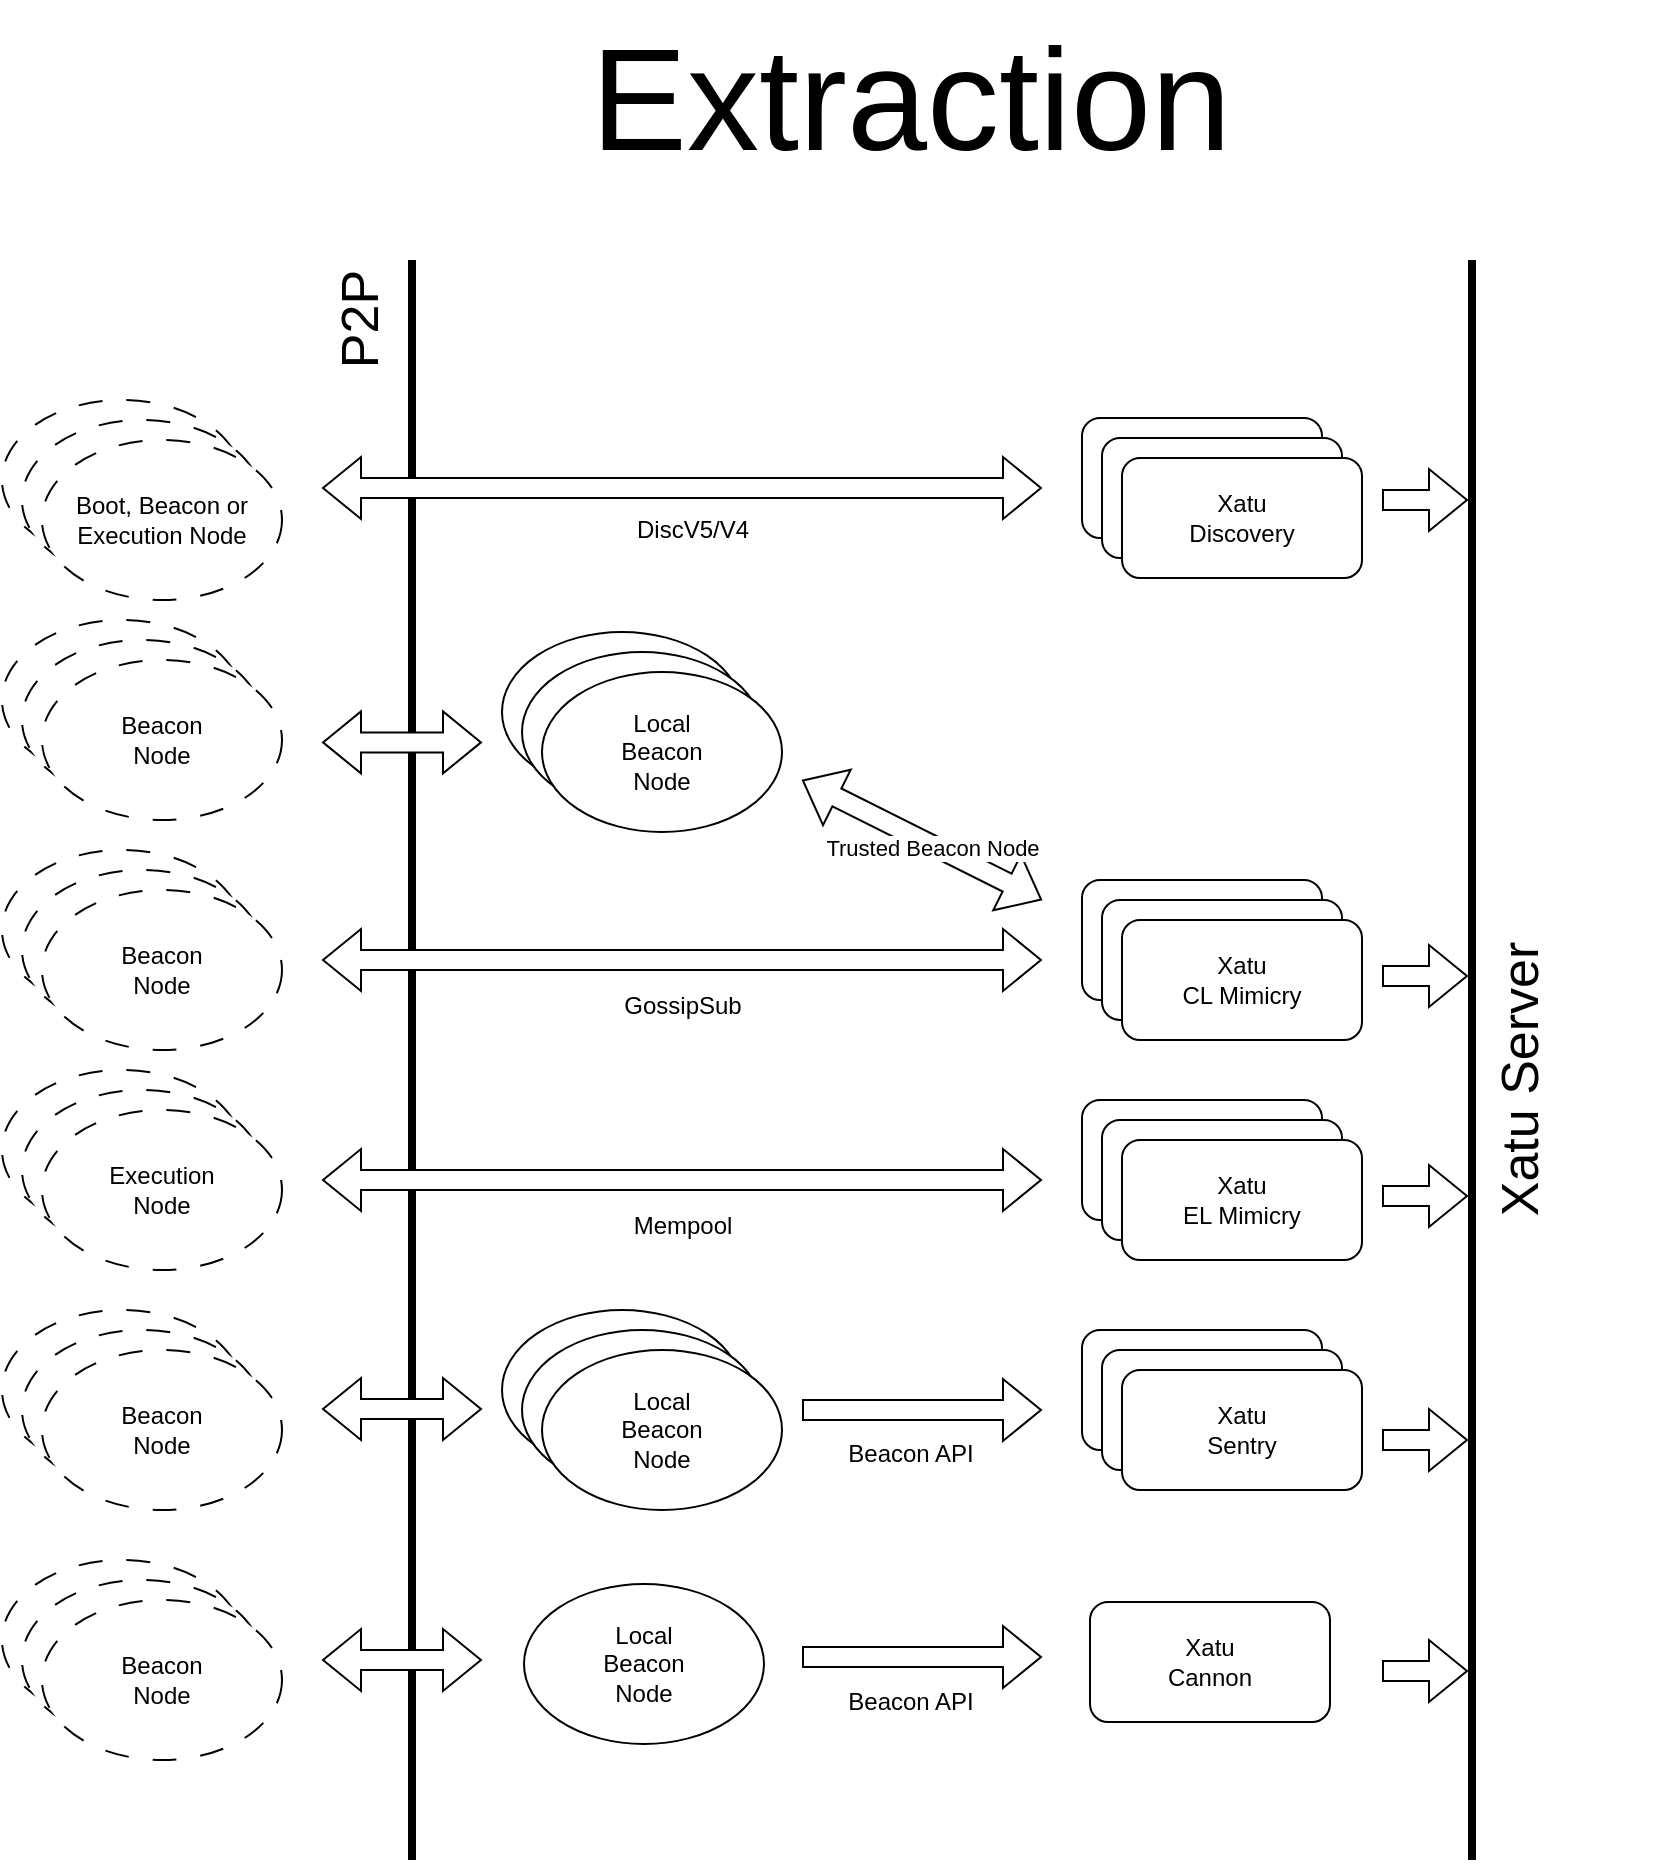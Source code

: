 <mxfile version="24.4.9" type="device">
  <diagram name="Page-1" id="C-gSGhS6DwZVMb5Ih0E1">
    <mxGraphModel dx="4180" dy="3068" grid="1" gridSize="10" guides="1" tooltips="1" connect="1" arrows="1" fold="1" page="1" pageScale="1" pageWidth="827" pageHeight="1169" math="0" shadow="0">
      <root>
        <mxCell id="0" />
        <mxCell id="1" parent="0" />
        <mxCell id="4adLAbBFUJfoV-RoXIzL-23" value="" style="group" vertex="1" connectable="0" parent="1">
          <mxGeometry x="140" y="-40" width="80" height="800" as="geometry" />
        </mxCell>
        <mxCell id="4adLAbBFUJfoV-RoXIzL-19" value="" style="line;strokeWidth=4;direction=south;html=1;perimeter=backbonePerimeter;points=[];outlineConnect=0;" vertex="1" parent="4adLAbBFUJfoV-RoXIzL-23">
          <mxGeometry x="20" width="10" height="800" as="geometry" />
        </mxCell>
        <mxCell id="4adLAbBFUJfoV-RoXIzL-63" value="" style="shape=flexArrow;endArrow=classic;startArrow=classic;html=1;rounded=0;fillColor=default;" edge="1" parent="4adLAbBFUJfoV-RoXIzL-23">
          <mxGeometry width="100" height="100" relative="1" as="geometry">
            <mxPoint x="-20" y="241.195" as="sourcePoint" />
            <mxPoint x="60" y="241.195" as="targetPoint" />
          </mxGeometry>
        </mxCell>
        <mxCell id="4adLAbBFUJfoV-RoXIzL-150" value="" style="shape=flexArrow;endArrow=classic;startArrow=classic;html=1;rounded=0;fillColor=default;" edge="1" parent="4adLAbBFUJfoV-RoXIzL-23">
          <mxGeometry width="100" height="100" relative="1" as="geometry">
            <mxPoint x="-20" y="700" as="sourcePoint" />
            <mxPoint x="60" y="700" as="targetPoint" />
          </mxGeometry>
        </mxCell>
        <mxCell id="4adLAbBFUJfoV-RoXIzL-14" value="" style="group" vertex="1" connectable="0" parent="1">
          <mxGeometry x="210" y="485" width="430" height="100" as="geometry" />
        </mxCell>
        <mxCell id="4adLAbBFUJfoV-RoXIzL-4" value="" style="group" vertex="1" connectable="0" parent="4adLAbBFUJfoV-RoXIzL-14">
          <mxGeometry x="290" y="10" width="140" height="80" as="geometry" />
        </mxCell>
        <mxCell id="4adLAbBFUJfoV-RoXIzL-1" value="" style="rounded=1;whiteSpace=wrap;html=1;" vertex="1" parent="4adLAbBFUJfoV-RoXIzL-4">
          <mxGeometry width="120" height="60" as="geometry" />
        </mxCell>
        <mxCell id="4adLAbBFUJfoV-RoXIzL-2" value="" style="rounded=1;whiteSpace=wrap;html=1;" vertex="1" parent="4adLAbBFUJfoV-RoXIzL-4">
          <mxGeometry x="10" y="10" width="120" height="60" as="geometry" />
        </mxCell>
        <mxCell id="4adLAbBFUJfoV-RoXIzL-3" value="Xatu&lt;div&gt;Sentry&lt;/div&gt;" style="rounded=1;whiteSpace=wrap;html=1;" vertex="1" parent="4adLAbBFUJfoV-RoXIzL-4">
          <mxGeometry x="20" y="20" width="120" height="60" as="geometry" />
        </mxCell>
        <mxCell id="4adLAbBFUJfoV-RoXIzL-8" value="" style="group" vertex="1" connectable="0" parent="4adLAbBFUJfoV-RoXIzL-14">
          <mxGeometry width="140" height="100" as="geometry" />
        </mxCell>
        <mxCell id="4adLAbBFUJfoV-RoXIzL-5" value="" style="ellipse;whiteSpace=wrap;html=1;" vertex="1" parent="4adLAbBFUJfoV-RoXIzL-8">
          <mxGeometry width="120" height="80" as="geometry" />
        </mxCell>
        <mxCell id="4adLAbBFUJfoV-RoXIzL-6" value="" style="ellipse;whiteSpace=wrap;html=1;" vertex="1" parent="4adLAbBFUJfoV-RoXIzL-8">
          <mxGeometry x="10" y="10" width="120" height="80" as="geometry" />
        </mxCell>
        <mxCell id="4adLAbBFUJfoV-RoXIzL-7" value="Local&lt;br&gt;Beacon&lt;br&gt;Node" style="ellipse;whiteSpace=wrap;html=1;" vertex="1" parent="4adLAbBFUJfoV-RoXIzL-8">
          <mxGeometry x="20" y="20" width="120" height="80" as="geometry" />
        </mxCell>
        <mxCell id="4adLAbBFUJfoV-RoXIzL-27" value="" style="group" vertex="1" connectable="0" parent="4adLAbBFUJfoV-RoXIzL-8">
          <mxGeometry x="-250" width="140" height="100" as="geometry" />
        </mxCell>
        <mxCell id="4adLAbBFUJfoV-RoXIzL-24" value="" style="ellipse;whiteSpace=wrap;html=1;dashed=1;dashPattern=12 12;" vertex="1" parent="4adLAbBFUJfoV-RoXIzL-27">
          <mxGeometry width="120" height="80" as="geometry" />
        </mxCell>
        <mxCell id="4adLAbBFUJfoV-RoXIzL-25" value="" style="ellipse;whiteSpace=wrap;html=1;dashed=1;dashPattern=12 12;" vertex="1" parent="4adLAbBFUJfoV-RoXIzL-27">
          <mxGeometry x="10" y="10" width="120" height="80" as="geometry" />
        </mxCell>
        <mxCell id="4adLAbBFUJfoV-RoXIzL-26" value="Beacon&lt;br&gt;Node" style="ellipse;whiteSpace=wrap;html=1;dashed=1;dashPattern=12 12;" vertex="1" parent="4adLAbBFUJfoV-RoXIzL-27">
          <mxGeometry x="20" y="20" width="120" height="80" as="geometry" />
        </mxCell>
        <mxCell id="4adLAbBFUJfoV-RoXIzL-39" value="" style="group" vertex="1" connectable="0" parent="4adLAbBFUJfoV-RoXIzL-27">
          <mxGeometry y="-120" width="140" height="100" as="geometry" />
        </mxCell>
        <mxCell id="4adLAbBFUJfoV-RoXIzL-36" value="" style="ellipse;whiteSpace=wrap;html=1;dashed=1;dashPattern=12 12;" vertex="1" parent="4adLAbBFUJfoV-RoXIzL-39">
          <mxGeometry width="120" height="80" as="geometry" />
        </mxCell>
        <mxCell id="4adLAbBFUJfoV-RoXIzL-37" value="" style="ellipse;whiteSpace=wrap;html=1;dashed=1;dashPattern=12 12;" vertex="1" parent="4adLAbBFUJfoV-RoXIzL-39">
          <mxGeometry x="10" y="10" width="120" height="80" as="geometry" />
        </mxCell>
        <mxCell id="4adLAbBFUJfoV-RoXIzL-38" value="Execution&lt;br&gt;Node" style="ellipse;whiteSpace=wrap;html=1;dashed=1;dashPattern=12 12;" vertex="1" parent="4adLAbBFUJfoV-RoXIzL-39">
          <mxGeometry x="20" y="20" width="120" height="80" as="geometry" />
        </mxCell>
        <mxCell id="4adLAbBFUJfoV-RoXIzL-40" value="" style="group" vertex="1" connectable="0" parent="4adLAbBFUJfoV-RoXIzL-39">
          <mxGeometry y="-110" width="140" height="100" as="geometry" />
        </mxCell>
        <mxCell id="4adLAbBFUJfoV-RoXIzL-41" value="" style="ellipse;whiteSpace=wrap;html=1;dashed=1;dashPattern=12 12;" vertex="1" parent="4adLAbBFUJfoV-RoXIzL-40">
          <mxGeometry width="120" height="80" as="geometry" />
        </mxCell>
        <mxCell id="4adLAbBFUJfoV-RoXIzL-42" value="" style="ellipse;whiteSpace=wrap;html=1;dashed=1;dashPattern=12 12;" vertex="1" parent="4adLAbBFUJfoV-RoXIzL-40">
          <mxGeometry x="10" y="10" width="120" height="80" as="geometry" />
        </mxCell>
        <mxCell id="4adLAbBFUJfoV-RoXIzL-43" value="Beacon&lt;br&gt;Node" style="ellipse;whiteSpace=wrap;html=1;dashed=1;dashPattern=12 12;" vertex="1" parent="4adLAbBFUJfoV-RoXIzL-40">
          <mxGeometry x="20" y="20" width="120" height="80" as="geometry" />
        </mxCell>
        <mxCell id="4adLAbBFUJfoV-RoXIzL-9" value="" style="shape=flexArrow;endArrow=classic;html=1;rounded=0;fillColor=default;" edge="1" parent="4adLAbBFUJfoV-RoXIzL-14">
          <mxGeometry width="50" height="50" relative="1" as="geometry">
            <mxPoint x="150" y="50" as="sourcePoint" />
            <mxPoint x="270" y="50" as="targetPoint" />
          </mxGeometry>
        </mxCell>
        <mxCell id="4adLAbBFUJfoV-RoXIzL-13" value="Beacon API" style="text;html=1;align=center;verticalAlign=middle;resizable=0;points=[];autosize=1;fillColor=default;rounded=1;glass=0;" vertex="1" parent="4adLAbBFUJfoV-RoXIzL-14">
          <mxGeometry x="159" y="57" width="90" height="30" as="geometry" />
        </mxCell>
        <mxCell id="4adLAbBFUJfoV-RoXIzL-18" value="" style="group" vertex="1" connectable="0" parent="1">
          <mxGeometry x="500" y="270" width="140" height="80" as="geometry" />
        </mxCell>
        <mxCell id="4adLAbBFUJfoV-RoXIzL-15" value="" style="rounded=1;whiteSpace=wrap;html=1;" vertex="1" parent="4adLAbBFUJfoV-RoXIzL-18">
          <mxGeometry width="120" height="60" as="geometry" />
        </mxCell>
        <mxCell id="4adLAbBFUJfoV-RoXIzL-16" value="" style="rounded=1;whiteSpace=wrap;html=1;" vertex="1" parent="4adLAbBFUJfoV-RoXIzL-18">
          <mxGeometry x="10" y="10" width="120" height="60" as="geometry" />
        </mxCell>
        <mxCell id="4adLAbBFUJfoV-RoXIzL-17" value="Xatu&lt;br&gt;CL Mimicry" style="rounded=1;whiteSpace=wrap;html=1;" vertex="1" parent="4adLAbBFUJfoV-RoXIzL-18">
          <mxGeometry x="20" y="20" width="120" height="60" as="geometry" />
        </mxCell>
        <mxCell id="4adLAbBFUJfoV-RoXIzL-48" value="" style="shape=flexArrow;endArrow=classic;startArrow=classic;html=1;rounded=0;fillColor=default;" edge="1" parent="1">
          <mxGeometry width="100" height="100" relative="1" as="geometry">
            <mxPoint x="120" y="310" as="sourcePoint" />
            <mxPoint x="480" y="310" as="targetPoint" />
          </mxGeometry>
        </mxCell>
        <mxCell id="4adLAbBFUJfoV-RoXIzL-34" value="Mempool" style="text;html=1;align=center;verticalAlign=middle;resizable=0;points=[];autosize=1;strokeColor=none;fillColor=default;rounded=1;" vertex="1" parent="1">
          <mxGeometry x="265" y="428" width="70" height="30" as="geometry" />
        </mxCell>
        <mxCell id="4adLAbBFUJfoV-RoXIzL-33" value="GossipSub" style="text;html=1;align=center;verticalAlign=middle;resizable=0;points=[];autosize=1;strokeColor=none;fillColor=default;rounded=1;" vertex="1" parent="1">
          <mxGeometry x="260" y="318" width="80" height="30" as="geometry" />
        </mxCell>
        <mxCell id="4adLAbBFUJfoV-RoXIzL-50" value="" style="shape=flexArrow;endArrow=classic;startArrow=classic;html=1;rounded=0;fillColor=default;" edge="1" parent="1">
          <mxGeometry width="100" height="100" relative="1" as="geometry">
            <mxPoint x="480" y="280" as="sourcePoint" />
            <mxPoint x="360" y="220" as="targetPoint" />
          </mxGeometry>
        </mxCell>
        <mxCell id="4adLAbBFUJfoV-RoXIzL-58" value="Trusted Beacon Node" style="edgeLabel;html=1;align=center;verticalAlign=middle;resizable=0;points=[];" vertex="1" connectable="0" parent="4adLAbBFUJfoV-RoXIzL-50">
          <mxGeometry x="-0.083" y="1" relative="1" as="geometry">
            <mxPoint as="offset" />
          </mxGeometry>
        </mxCell>
        <mxCell id="4adLAbBFUJfoV-RoXIzL-54" value="" style="group" vertex="1" connectable="0" parent="1">
          <mxGeometry x="210" y="146" width="140" height="100" as="geometry" />
        </mxCell>
        <mxCell id="4adLAbBFUJfoV-RoXIzL-51" value="" style="ellipse;whiteSpace=wrap;html=1;" vertex="1" parent="4adLAbBFUJfoV-RoXIzL-54">
          <mxGeometry width="120" height="80" as="geometry" />
        </mxCell>
        <mxCell id="4adLAbBFUJfoV-RoXIzL-52" value="" style="ellipse;whiteSpace=wrap;html=1;" vertex="1" parent="4adLAbBFUJfoV-RoXIzL-54">
          <mxGeometry x="10" y="10" width="120" height="80" as="geometry" />
        </mxCell>
        <mxCell id="4adLAbBFUJfoV-RoXIzL-53" value="Local&lt;br&gt;Beacon&lt;br&gt;Node" style="ellipse;whiteSpace=wrap;html=1;" vertex="1" parent="4adLAbBFUJfoV-RoXIzL-54">
          <mxGeometry x="20" y="20" width="120" height="80" as="geometry" />
        </mxCell>
        <mxCell id="4adLAbBFUJfoV-RoXIzL-56" value="" style="shape=flexArrow;endArrow=classic;startArrow=classic;html=1;rounded=0;fillColor=default;" edge="1" parent="1">
          <mxGeometry width="100" height="100" relative="1" as="geometry">
            <mxPoint x="120" y="534.5" as="sourcePoint" />
            <mxPoint x="200" y="534.5" as="targetPoint" />
          </mxGeometry>
        </mxCell>
        <mxCell id="4adLAbBFUJfoV-RoXIzL-59" value="" style="group" vertex="1" connectable="0" parent="1">
          <mxGeometry x="500" y="380" width="140" height="80" as="geometry" />
        </mxCell>
        <mxCell id="4adLAbBFUJfoV-RoXIzL-60" value="" style="rounded=1;whiteSpace=wrap;html=1;" vertex="1" parent="4adLAbBFUJfoV-RoXIzL-59">
          <mxGeometry width="120" height="60" as="geometry" />
        </mxCell>
        <mxCell id="4adLAbBFUJfoV-RoXIzL-61" value="" style="rounded=1;whiteSpace=wrap;html=1;" vertex="1" parent="4adLAbBFUJfoV-RoXIzL-59">
          <mxGeometry x="10" y="10" width="120" height="60" as="geometry" />
        </mxCell>
        <mxCell id="4adLAbBFUJfoV-RoXIzL-62" value="Xatu&lt;br&gt;EL Mimicry" style="rounded=1;whiteSpace=wrap;html=1;" vertex="1" parent="4adLAbBFUJfoV-RoXIzL-59">
          <mxGeometry x="20" y="20" width="120" height="60" as="geometry" />
        </mxCell>
        <mxCell id="4adLAbBFUJfoV-RoXIzL-64" value="" style="group" vertex="1" connectable="0" parent="1">
          <mxGeometry x="-40" y="140" width="140" height="100" as="geometry" />
        </mxCell>
        <mxCell id="4adLAbBFUJfoV-RoXIzL-65" value="" style="ellipse;whiteSpace=wrap;html=1;dashed=1;dashPattern=12 12;" vertex="1" parent="4adLAbBFUJfoV-RoXIzL-64">
          <mxGeometry width="120" height="80" as="geometry" />
        </mxCell>
        <mxCell id="4adLAbBFUJfoV-RoXIzL-66" value="" style="ellipse;whiteSpace=wrap;html=1;dashed=1;dashPattern=12 12;" vertex="1" parent="4adLAbBFUJfoV-RoXIzL-64">
          <mxGeometry x="10" y="10" width="120" height="80" as="geometry" />
        </mxCell>
        <mxCell id="4adLAbBFUJfoV-RoXIzL-67" value="Beacon&lt;br&gt;Node" style="ellipse;whiteSpace=wrap;html=1;dashed=1;dashPattern=12 12;" vertex="1" parent="4adLAbBFUJfoV-RoXIzL-64">
          <mxGeometry x="20" y="20" width="120" height="80" as="geometry" />
        </mxCell>
        <mxCell id="4adLAbBFUJfoV-RoXIzL-76" value="" style="group" vertex="1" connectable="0" parent="1">
          <mxGeometry x="500" y="39" width="140" height="80" as="geometry" />
        </mxCell>
        <mxCell id="4adLAbBFUJfoV-RoXIzL-77" value="" style="rounded=1;whiteSpace=wrap;html=1;" vertex="1" parent="4adLAbBFUJfoV-RoXIzL-76">
          <mxGeometry width="120" height="60" as="geometry" />
        </mxCell>
        <mxCell id="4adLAbBFUJfoV-RoXIzL-78" value="" style="rounded=1;whiteSpace=wrap;html=1;" vertex="1" parent="4adLAbBFUJfoV-RoXIzL-76">
          <mxGeometry x="10" y="10" width="120" height="60" as="geometry" />
        </mxCell>
        <mxCell id="4adLAbBFUJfoV-RoXIzL-79" value="Xatu&lt;br&gt;Discovery" style="rounded=1;whiteSpace=wrap;html=1;" vertex="1" parent="4adLAbBFUJfoV-RoXIzL-76">
          <mxGeometry x="20" y="20" width="120" height="60" as="geometry" />
        </mxCell>
        <mxCell id="4adLAbBFUJfoV-RoXIzL-21" value="&lt;font style=&quot;font-size: 26px;&quot;&gt;P2P&lt;/font&gt;" style="text;html=1;align=center;verticalAlign=middle;resizable=0;points=[];autosize=1;strokeColor=none;fillColor=default;rotation=-90;rounded=1;" vertex="1" parent="1">
          <mxGeometry x="104" y="-29.999" width="70" height="40" as="geometry" />
        </mxCell>
        <mxCell id="4adLAbBFUJfoV-RoXIzL-80" value="" style="shape=flexArrow;endArrow=classic;startArrow=classic;html=1;rounded=0;fillColor=default;" edge="1" parent="1">
          <mxGeometry width="100" height="100" relative="1" as="geometry">
            <mxPoint x="480" y="74" as="sourcePoint" />
            <mxPoint x="120" y="74" as="targetPoint" />
          </mxGeometry>
        </mxCell>
        <mxCell id="4adLAbBFUJfoV-RoXIzL-81" value="" style="group" vertex="1" connectable="0" parent="1">
          <mxGeometry x="-40" y="30" width="140" height="100" as="geometry" />
        </mxCell>
        <mxCell id="4adLAbBFUJfoV-RoXIzL-82" value="" style="ellipse;whiteSpace=wrap;html=1;dashed=1;dashPattern=12 12;" vertex="1" parent="4adLAbBFUJfoV-RoXIzL-81">
          <mxGeometry width="120" height="80" as="geometry" />
        </mxCell>
        <mxCell id="4adLAbBFUJfoV-RoXIzL-83" value="" style="ellipse;whiteSpace=wrap;html=1;dashed=1;dashPattern=12 12;" vertex="1" parent="4adLAbBFUJfoV-RoXIzL-81">
          <mxGeometry x="10" y="10" width="120" height="80" as="geometry" />
        </mxCell>
        <mxCell id="4adLAbBFUJfoV-RoXIzL-84" value="Boot, Beacon or Execution Node" style="ellipse;whiteSpace=wrap;html=1;dashed=1;dashPattern=12 12;" vertex="1" parent="4adLAbBFUJfoV-RoXIzL-81">
          <mxGeometry x="20" y="20" width="120" height="80" as="geometry" />
        </mxCell>
        <mxCell id="4adLAbBFUJfoV-RoXIzL-85" value="DiscV5/V4" style="text;html=1;align=center;verticalAlign=middle;resizable=0;points=[];autosize=1;strokeColor=none;fillColor=default;rounded=1;" vertex="1" parent="1">
          <mxGeometry x="265" y="80" width="80" height="30" as="geometry" />
        </mxCell>
        <mxCell id="4adLAbBFUJfoV-RoXIzL-86" value="&lt;font style=&quot;font-size: 72px;&quot;&gt;Extraction&lt;/font&gt;" style="text;html=1;align=center;verticalAlign=middle;resizable=0;points=[];autosize=1;strokeColor=none;fillColor=default;rounded=1;" vertex="1" parent="1">
          <mxGeometry x="244" y="-170" width="340" height="100" as="geometry" />
        </mxCell>
        <mxCell id="4adLAbBFUJfoV-RoXIzL-88" value="" style="group" vertex="1" connectable="0" parent="1">
          <mxGeometry x="484" y="611" width="140" height="80" as="geometry" />
        </mxCell>
        <mxCell id="4adLAbBFUJfoV-RoXIzL-91" value="Xatu&lt;br&gt;Cannon" style="rounded=1;whiteSpace=wrap;html=1;" vertex="1" parent="4adLAbBFUJfoV-RoXIzL-88">
          <mxGeometry x="20" y="20" width="120" height="60" as="geometry" />
        </mxCell>
        <mxCell id="4adLAbBFUJfoV-RoXIzL-151" value="" style="shape=flexArrow;endArrow=classic;html=1;rounded=0;fillColor=default;" edge="1" parent="1">
          <mxGeometry width="50" height="50" relative="1" as="geometry">
            <mxPoint x="360" y="658.5" as="sourcePoint" />
            <mxPoint x="480" y="658.5" as="targetPoint" />
          </mxGeometry>
        </mxCell>
        <mxCell id="4adLAbBFUJfoV-RoXIzL-152" value="Beacon API" style="text;html=1;align=center;verticalAlign=middle;resizable=0;points=[];autosize=1;fillColor=default;rounded=1;" vertex="1" parent="1">
          <mxGeometry x="369" y="665.5" width="90" height="30" as="geometry" />
        </mxCell>
        <mxCell id="4adLAbBFUJfoV-RoXIzL-92" value="" style="shape=flexArrow;endArrow=classic;startArrow=classic;html=1;rounded=0;fillColor=default;" edge="1" parent="1">
          <mxGeometry width="100" height="100" relative="1" as="geometry">
            <mxPoint x="120" y="420" as="sourcePoint" />
            <mxPoint x="480" y="420" as="targetPoint" />
          </mxGeometry>
        </mxCell>
        <mxCell id="4adLAbBFUJfoV-RoXIzL-154" value="" style="group" vertex="1" connectable="0" parent="1">
          <mxGeometry x="670" y="-40" width="125" height="800" as="geometry" />
        </mxCell>
        <mxCell id="4adLAbBFUJfoV-RoXIzL-155" value="" style="line;strokeWidth=4;direction=south;html=1;perimeter=backbonePerimeter;points=[];outlineConnect=0;" vertex="1" parent="4adLAbBFUJfoV-RoXIzL-154">
          <mxGeometry x="20" width="10" height="800" as="geometry" />
        </mxCell>
        <mxCell id="4adLAbBFUJfoV-RoXIzL-166" value="&lt;span style=&quot;font-size: 26px;&quot;&gt;Xatu Server&lt;/span&gt;" style="text;html=1;align=center;verticalAlign=middle;resizable=0;points=[];autosize=1;strokeColor=none;fillColor=default;rotation=-90;rounded=1;" vertex="1" parent="4adLAbBFUJfoV-RoXIzL-154">
          <mxGeometry x="-31" y="390.001" width="160" height="40" as="geometry" />
        </mxCell>
        <mxCell id="4adLAbBFUJfoV-RoXIzL-160" value="" style="shape=flexArrow;endArrow=classic;html=1;rounded=0;fillColor=default;" edge="1" parent="1" target="4adLAbBFUJfoV-RoXIzL-155">
          <mxGeometry width="50" height="50" relative="1" as="geometry">
            <mxPoint x="650" y="80" as="sourcePoint" />
            <mxPoint x="800" y="160" as="targetPoint" />
          </mxGeometry>
        </mxCell>
        <mxCell id="4adLAbBFUJfoV-RoXIzL-161" value="" style="shape=flexArrow;endArrow=classic;html=1;rounded=0;fillColor=default;" edge="1" parent="1">
          <mxGeometry width="50" height="50" relative="1" as="geometry">
            <mxPoint x="650" y="318" as="sourcePoint" />
            <mxPoint x="693" y="318" as="targetPoint" />
          </mxGeometry>
        </mxCell>
        <mxCell id="4adLAbBFUJfoV-RoXIzL-162" value="" style="shape=flexArrow;endArrow=classic;html=1;rounded=0;fillColor=default;" edge="1" parent="1">
          <mxGeometry width="50" height="50" relative="1" as="geometry">
            <mxPoint x="650" y="428" as="sourcePoint" />
            <mxPoint x="693" y="428" as="targetPoint" />
          </mxGeometry>
        </mxCell>
        <mxCell id="4adLAbBFUJfoV-RoXIzL-163" value="" style="shape=flexArrow;endArrow=classic;html=1;rounded=0;fillColor=default;" edge="1" parent="1">
          <mxGeometry width="50" height="50" relative="1" as="geometry">
            <mxPoint x="650" y="550" as="sourcePoint" />
            <mxPoint x="693" y="550" as="targetPoint" />
          </mxGeometry>
        </mxCell>
        <mxCell id="4adLAbBFUJfoV-RoXIzL-164" value="" style="shape=flexArrow;endArrow=classic;html=1;rounded=0;fillColor=default;" edge="1" parent="1">
          <mxGeometry width="50" height="50" relative="1" as="geometry">
            <mxPoint x="650" y="665.5" as="sourcePoint" />
            <mxPoint x="693" y="665.5" as="targetPoint" />
          </mxGeometry>
        </mxCell>
        <mxCell id="4adLAbBFUJfoV-RoXIzL-137" value="Local&lt;br&gt;Beacon&lt;br&gt;Node" style="ellipse;whiteSpace=wrap;html=1;" vertex="1" parent="1">
          <mxGeometry x="221" y="622" width="120" height="80" as="geometry" />
        </mxCell>
        <mxCell id="4adLAbBFUJfoV-RoXIzL-138" value="" style="group" vertex="1" connectable="0" parent="1">
          <mxGeometry x="-40" y="610" width="140" height="100" as="geometry" />
        </mxCell>
        <mxCell id="4adLAbBFUJfoV-RoXIzL-139" value="" style="ellipse;whiteSpace=wrap;html=1;dashed=1;dashPattern=12 12;" vertex="1" parent="4adLAbBFUJfoV-RoXIzL-138">
          <mxGeometry width="120" height="80" as="geometry" />
        </mxCell>
        <mxCell id="4adLAbBFUJfoV-RoXIzL-140" value="" style="ellipse;whiteSpace=wrap;html=1;dashed=1;dashPattern=12 12;" vertex="1" parent="4adLAbBFUJfoV-RoXIzL-138">
          <mxGeometry x="10" y="10" width="120" height="80" as="geometry" />
        </mxCell>
        <mxCell id="4adLAbBFUJfoV-RoXIzL-141" value="Beacon&lt;br&gt;Node" style="ellipse;whiteSpace=wrap;html=1;dashed=1;dashPattern=12 12;" vertex="1" parent="4adLAbBFUJfoV-RoXIzL-138">
          <mxGeometry x="20" y="20" width="120" height="80" as="geometry" />
        </mxCell>
      </root>
    </mxGraphModel>
  </diagram>
</mxfile>
